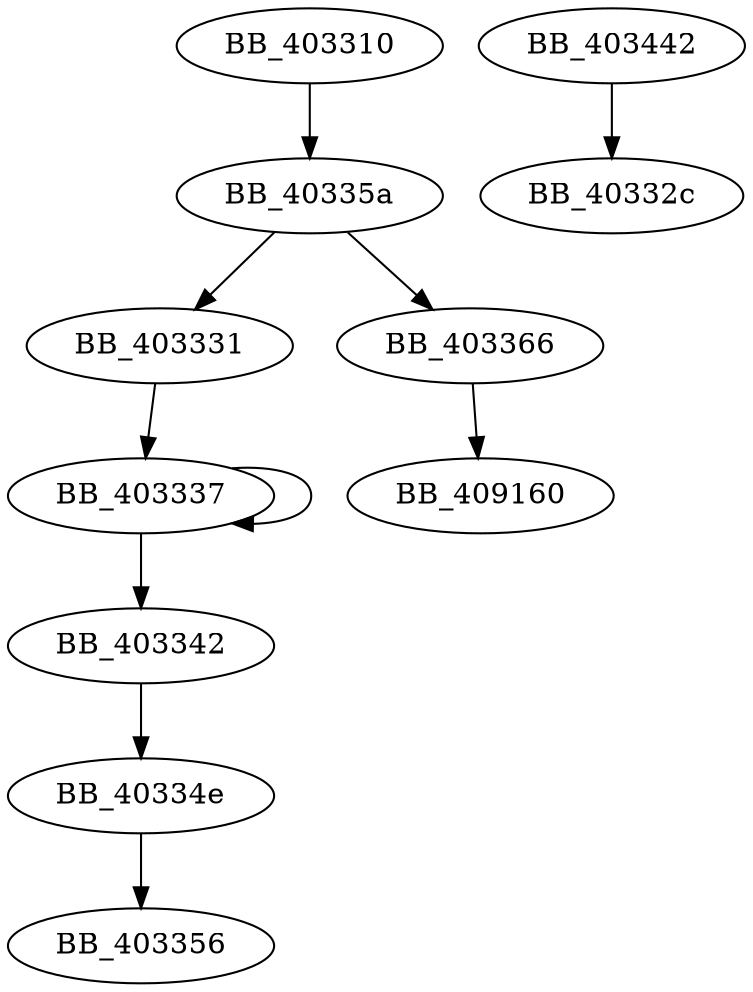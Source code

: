 DiGraph sub_403310{
BB_403310->BB_40335a
BB_403331->BB_403337
BB_403337->BB_403337
BB_403337->BB_403342
BB_403342->BB_40334e
BB_40334e->BB_403356
BB_40335a->BB_403331
BB_40335a->BB_403366
BB_403366->BB_409160
BB_403442->BB_40332c
}
